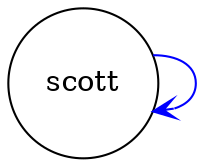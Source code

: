 digraph 295 { 
 K=0.6 
 "scott" -> { "scott" } [color="blue", arrowhead="vee", penwidth=1, href="#295"]; 
 "scott" [shape="circle", fixedsize="true", height=1, width=1, style="filled", fillcolor="white", href="#scott"]; 

}